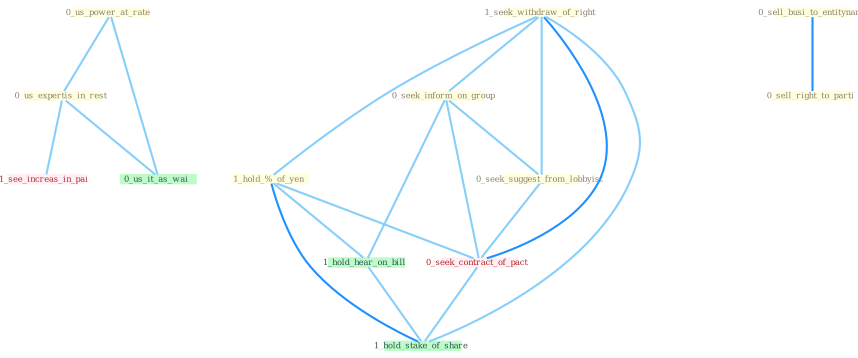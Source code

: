 Graph G{ 
    node
    [shape=polygon,style=filled,width=.5,height=.06,color="#BDFCC9",fixedsize=true,fontsize=4,
    fontcolor="#2f4f4f"];
    {node
    [color="#ffffe0", fontcolor="#8b7d6b"] "0_us_power_at_rate " "1_seek_withdraw_of_right " "1_hold_%_of_yen " "0_sell_busi_to_entitynam " "0_sell_right_to_parti " "0_us_expertis_in_rest " "0_seek_inform_on_group " "0_seek_suggest_from_lobbyist "}
{node [color="#fff0f5", fontcolor="#b22222"] "0_seek_contract_of_pact " "1_see_increas_in_pai "}
edge [color="#B0E2FF"];

	"0_us_power_at_rate " -- "0_us_expertis_in_rest " [w="1", color="#87cefa" ];
	"0_us_power_at_rate " -- "0_us_it_as_wai " [w="1", color="#87cefa" ];
	"1_seek_withdraw_of_right " -- "1_hold_%_of_yen " [w="1", color="#87cefa" ];
	"1_seek_withdraw_of_right " -- "0_seek_inform_on_group " [w="1", color="#87cefa" ];
	"1_seek_withdraw_of_right " -- "0_seek_suggest_from_lobbyist " [w="1", color="#87cefa" ];
	"1_seek_withdraw_of_right " -- "0_seek_contract_of_pact " [w="2", color="#1e90ff" , len=0.8];
	"1_seek_withdraw_of_right " -- "1_hold_stake_of_share " [w="1", color="#87cefa" ];
	"1_hold_%_of_yen " -- "0_seek_contract_of_pact " [w="1", color="#87cefa" ];
	"1_hold_%_of_yen " -- "1_hold_hear_on_bill " [w="1", color="#87cefa" ];
	"1_hold_%_of_yen " -- "1_hold_stake_of_share " [w="2", color="#1e90ff" , len=0.8];
	"0_sell_busi_to_entitynam " -- "0_sell_right_to_parti " [w="2", color="#1e90ff" , len=0.8];
	"0_us_expertis_in_rest " -- "0_us_it_as_wai " [w="1", color="#87cefa" ];
	"0_us_expertis_in_rest " -- "1_see_increas_in_pai " [w="1", color="#87cefa" ];
	"0_seek_inform_on_group " -- "0_seek_suggest_from_lobbyist " [w="1", color="#87cefa" ];
	"0_seek_inform_on_group " -- "0_seek_contract_of_pact " [w="1", color="#87cefa" ];
	"0_seek_inform_on_group " -- "1_hold_hear_on_bill " [w="1", color="#87cefa" ];
	"0_seek_suggest_from_lobbyist " -- "0_seek_contract_of_pact " [w="1", color="#87cefa" ];
	"0_seek_contract_of_pact " -- "1_hold_stake_of_share " [w="1", color="#87cefa" ];
	"1_hold_hear_on_bill " -- "1_hold_stake_of_share " [w="1", color="#87cefa" ];
}